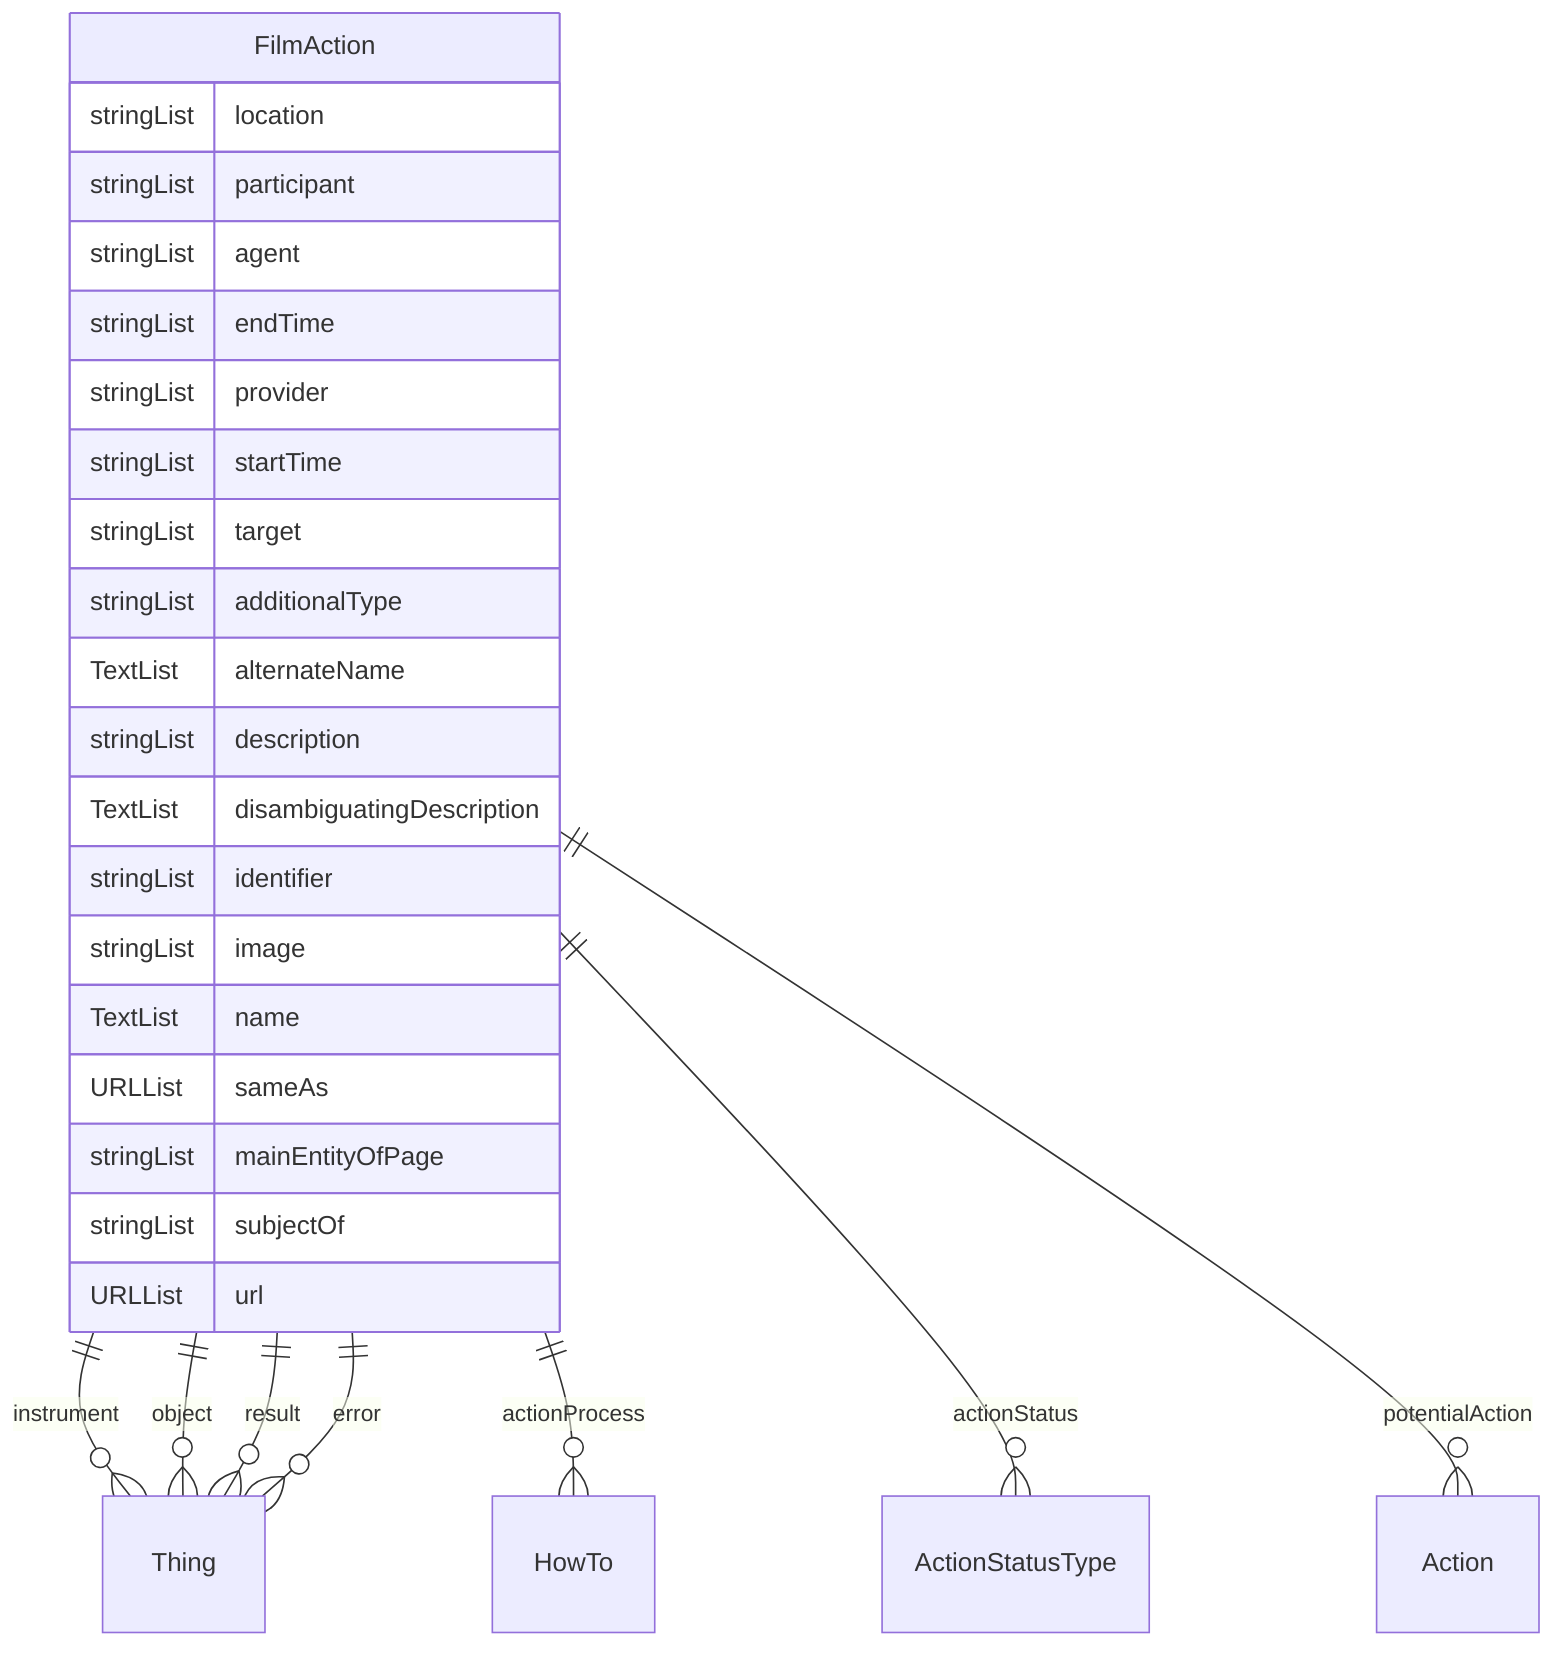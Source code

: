 erDiagram
FilmAction {
    stringList location  
    stringList participant  
    stringList agent  
    stringList endTime  
    stringList provider  
    stringList startTime  
    stringList target  
    stringList additionalType  
    TextList alternateName  
    stringList description  
    TextList disambiguatingDescription  
    stringList identifier  
    stringList image  
    TextList name  
    URLList sameAs  
    stringList mainEntityOfPage  
    stringList subjectOf  
    URLList url  
}

FilmAction ||--}o Thing : "instrument"
FilmAction ||--}o Thing : "object"
FilmAction ||--}o Thing : "result"
FilmAction ||--}o HowTo : "actionProcess"
FilmAction ||--}o ActionStatusType : "actionStatus"
FilmAction ||--}o Thing : "error"
FilmAction ||--}o Action : "potentialAction"